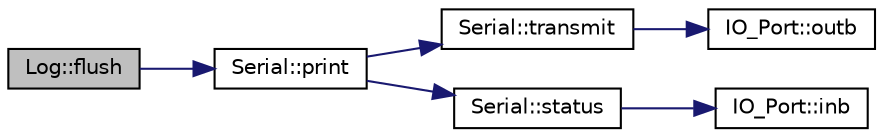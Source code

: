 digraph "Log::flush"
{
  bgcolor="transparent";
  edge [fontname="Helvetica",fontsize="10",labelfontname="Helvetica",labelfontsize="10"];
  node [fontname="Helvetica",fontsize="10",shape=record];
  rankdir="LR";
  Node1 [label="Log::flush",height=0.2,width=0.4,color="black", fillcolor="grey75", style="filled", fontcolor="black"];
  Node1 -> Node2 [color="midnightblue",fontsize="10",style="solid",fontname="Helvetica"];
  Node2 [label="Serial::print",height=0.2,width=0.4,color="black",URL="$classSerial.html#a2ebc6cf48988c16d87b2584b47261ea1",tooltip="gibt eine Zeichenkette an der aktuellen Position aus "];
  Node2 -> Node3 [color="midnightblue",fontsize="10",style="solid",fontname="Helvetica"];
  Node3 [label="Serial::transmit",height=0.2,width=0.4,color="black",URL="$classSerial.html#a255b654021ff17951942c24ce7b088af"];
  Node3 -> Node4 [color="midnightblue",fontsize="10",style="solid",fontname="Helvetica"];
  Node4 [label="IO_Port::outb",height=0.2,width=0.4,color="black",URL="$classIO__Port.html#a63edbd1cd64f3188c448e32408c2681c",tooltip="write a byte value to the associated port. "];
  Node2 -> Node5 [color="midnightblue",fontsize="10",style="solid",fontname="Helvetica"];
  Node5 [label="Serial::status",height=0.2,width=0.4,color="black",URL="$classSerial.html#ab4ed6a72fd54b73d02bb7b334612514d"];
  Node5 -> Node6 [color="midnightblue",fontsize="10",style="solid",fontname="Helvetica"];
  Node6 [label="IO_Port::inb",height=0.2,width=0.4,color="black",URL="$classIO__Port.html#a77b7915e167487c31150a4c4b9a15496",tooltip="read a byte value from the associated port. "];
}
